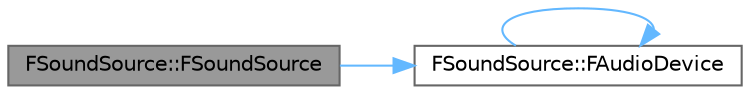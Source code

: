 digraph "FSoundSource::FSoundSource"
{
 // INTERACTIVE_SVG=YES
 // LATEX_PDF_SIZE
  bgcolor="transparent";
  edge [fontname=Helvetica,fontsize=10,labelfontname=Helvetica,labelfontsize=10];
  node [fontname=Helvetica,fontsize=10,shape=box,height=0.2,width=0.4];
  rankdir="LR";
  Node1 [id="Node000001",label="FSoundSource::FSoundSource",height=0.2,width=0.4,color="gray40", fillcolor="grey60", style="filled", fontcolor="black",tooltip="Constructor."];
  Node1 -> Node2 [id="edge1_Node000001_Node000002",color="steelblue1",style="solid",tooltip=" "];
  Node2 [id="Node000002",label="FSoundSource::FAudioDevice",height=0.2,width=0.4,color="grey40", fillcolor="white", style="filled",URL="$d2/d8f/classFSoundSource.html#a27bbe405ec1b21bfdd4a444ff25f69b4",tooltip=" "];
  Node2 -> Node2 [id="edge2_Node000002_Node000002",color="steelblue1",style="solid",tooltip=" "];
}
